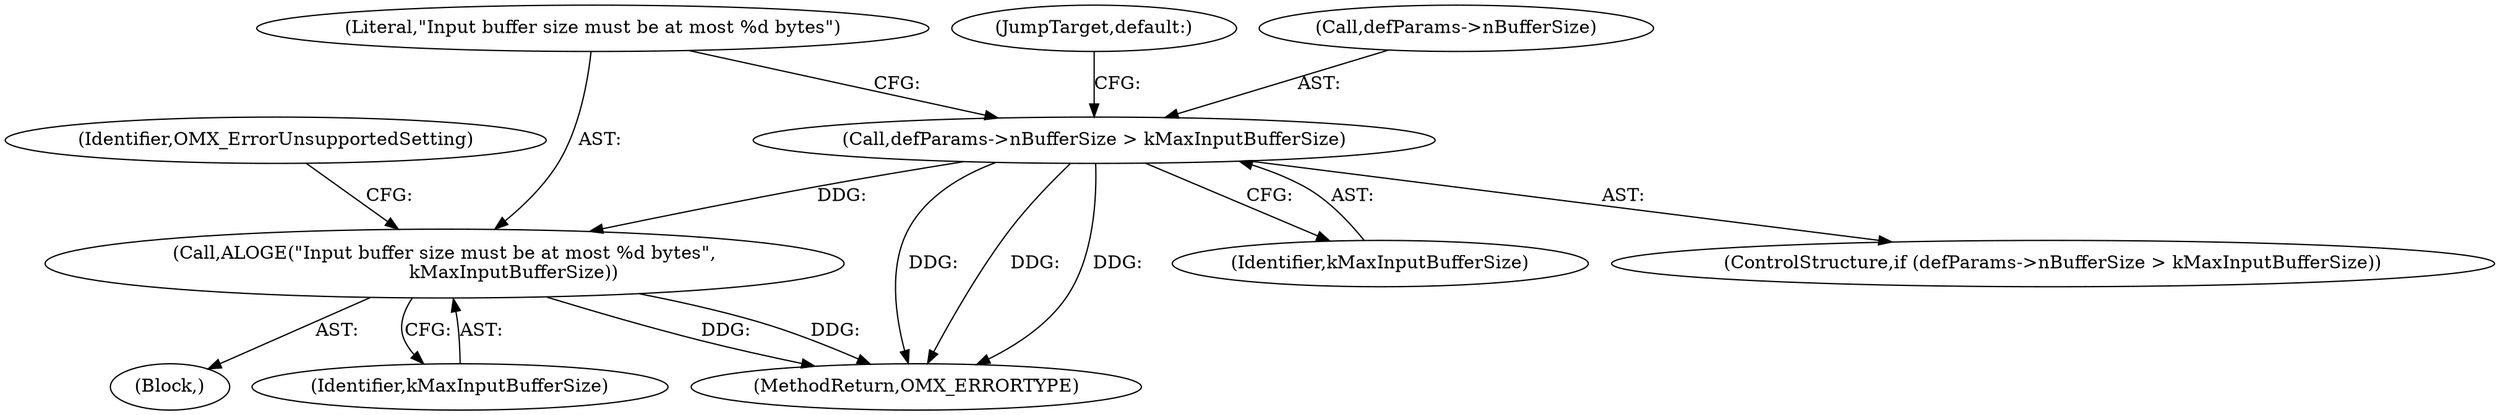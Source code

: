 digraph "0_Android_295c883fe3105b19bcd0f9e07d54c6b589fc5bff_18@pointer" {
"1000253" [label="(Call,defParams->nBufferSize > kMaxInputBufferSize)"];
"1000259" [label="(Call,ALOGE(\"Input buffer size must be at most %d bytes\",\n                        kMaxInputBufferSize))"];
"1000253" [label="(Call,defParams->nBufferSize > kMaxInputBufferSize)"];
"1000252" [label="(ControlStructure,if (defParams->nBufferSize > kMaxInputBufferSize))"];
"1000259" [label="(Call,ALOGE(\"Input buffer size must be at most %d bytes\",\n                        kMaxInputBufferSize))"];
"1000258" [label="(Block,)"];
"1000264" [label="(JumpTarget,default:)"];
"1000271" [label="(MethodReturn,OMX_ERRORTYPE)"];
"1000254" [label="(Call,defParams->nBufferSize)"];
"1000257" [label="(Identifier,kMaxInputBufferSize)"];
"1000263" [label="(Identifier,OMX_ErrorUnsupportedSetting)"];
"1000261" [label="(Identifier,kMaxInputBufferSize)"];
"1000260" [label="(Literal,\"Input buffer size must be at most %d bytes\")"];
"1000253" -> "1000252"  [label="AST: "];
"1000253" -> "1000257"  [label="CFG: "];
"1000254" -> "1000253"  [label="AST: "];
"1000257" -> "1000253"  [label="AST: "];
"1000260" -> "1000253"  [label="CFG: "];
"1000264" -> "1000253"  [label="CFG: "];
"1000253" -> "1000271"  [label="DDG: "];
"1000253" -> "1000271"  [label="DDG: "];
"1000253" -> "1000271"  [label="DDG: "];
"1000253" -> "1000259"  [label="DDG: "];
"1000259" -> "1000258"  [label="AST: "];
"1000259" -> "1000261"  [label="CFG: "];
"1000260" -> "1000259"  [label="AST: "];
"1000261" -> "1000259"  [label="AST: "];
"1000263" -> "1000259"  [label="CFG: "];
"1000259" -> "1000271"  [label="DDG: "];
"1000259" -> "1000271"  [label="DDG: "];
}
